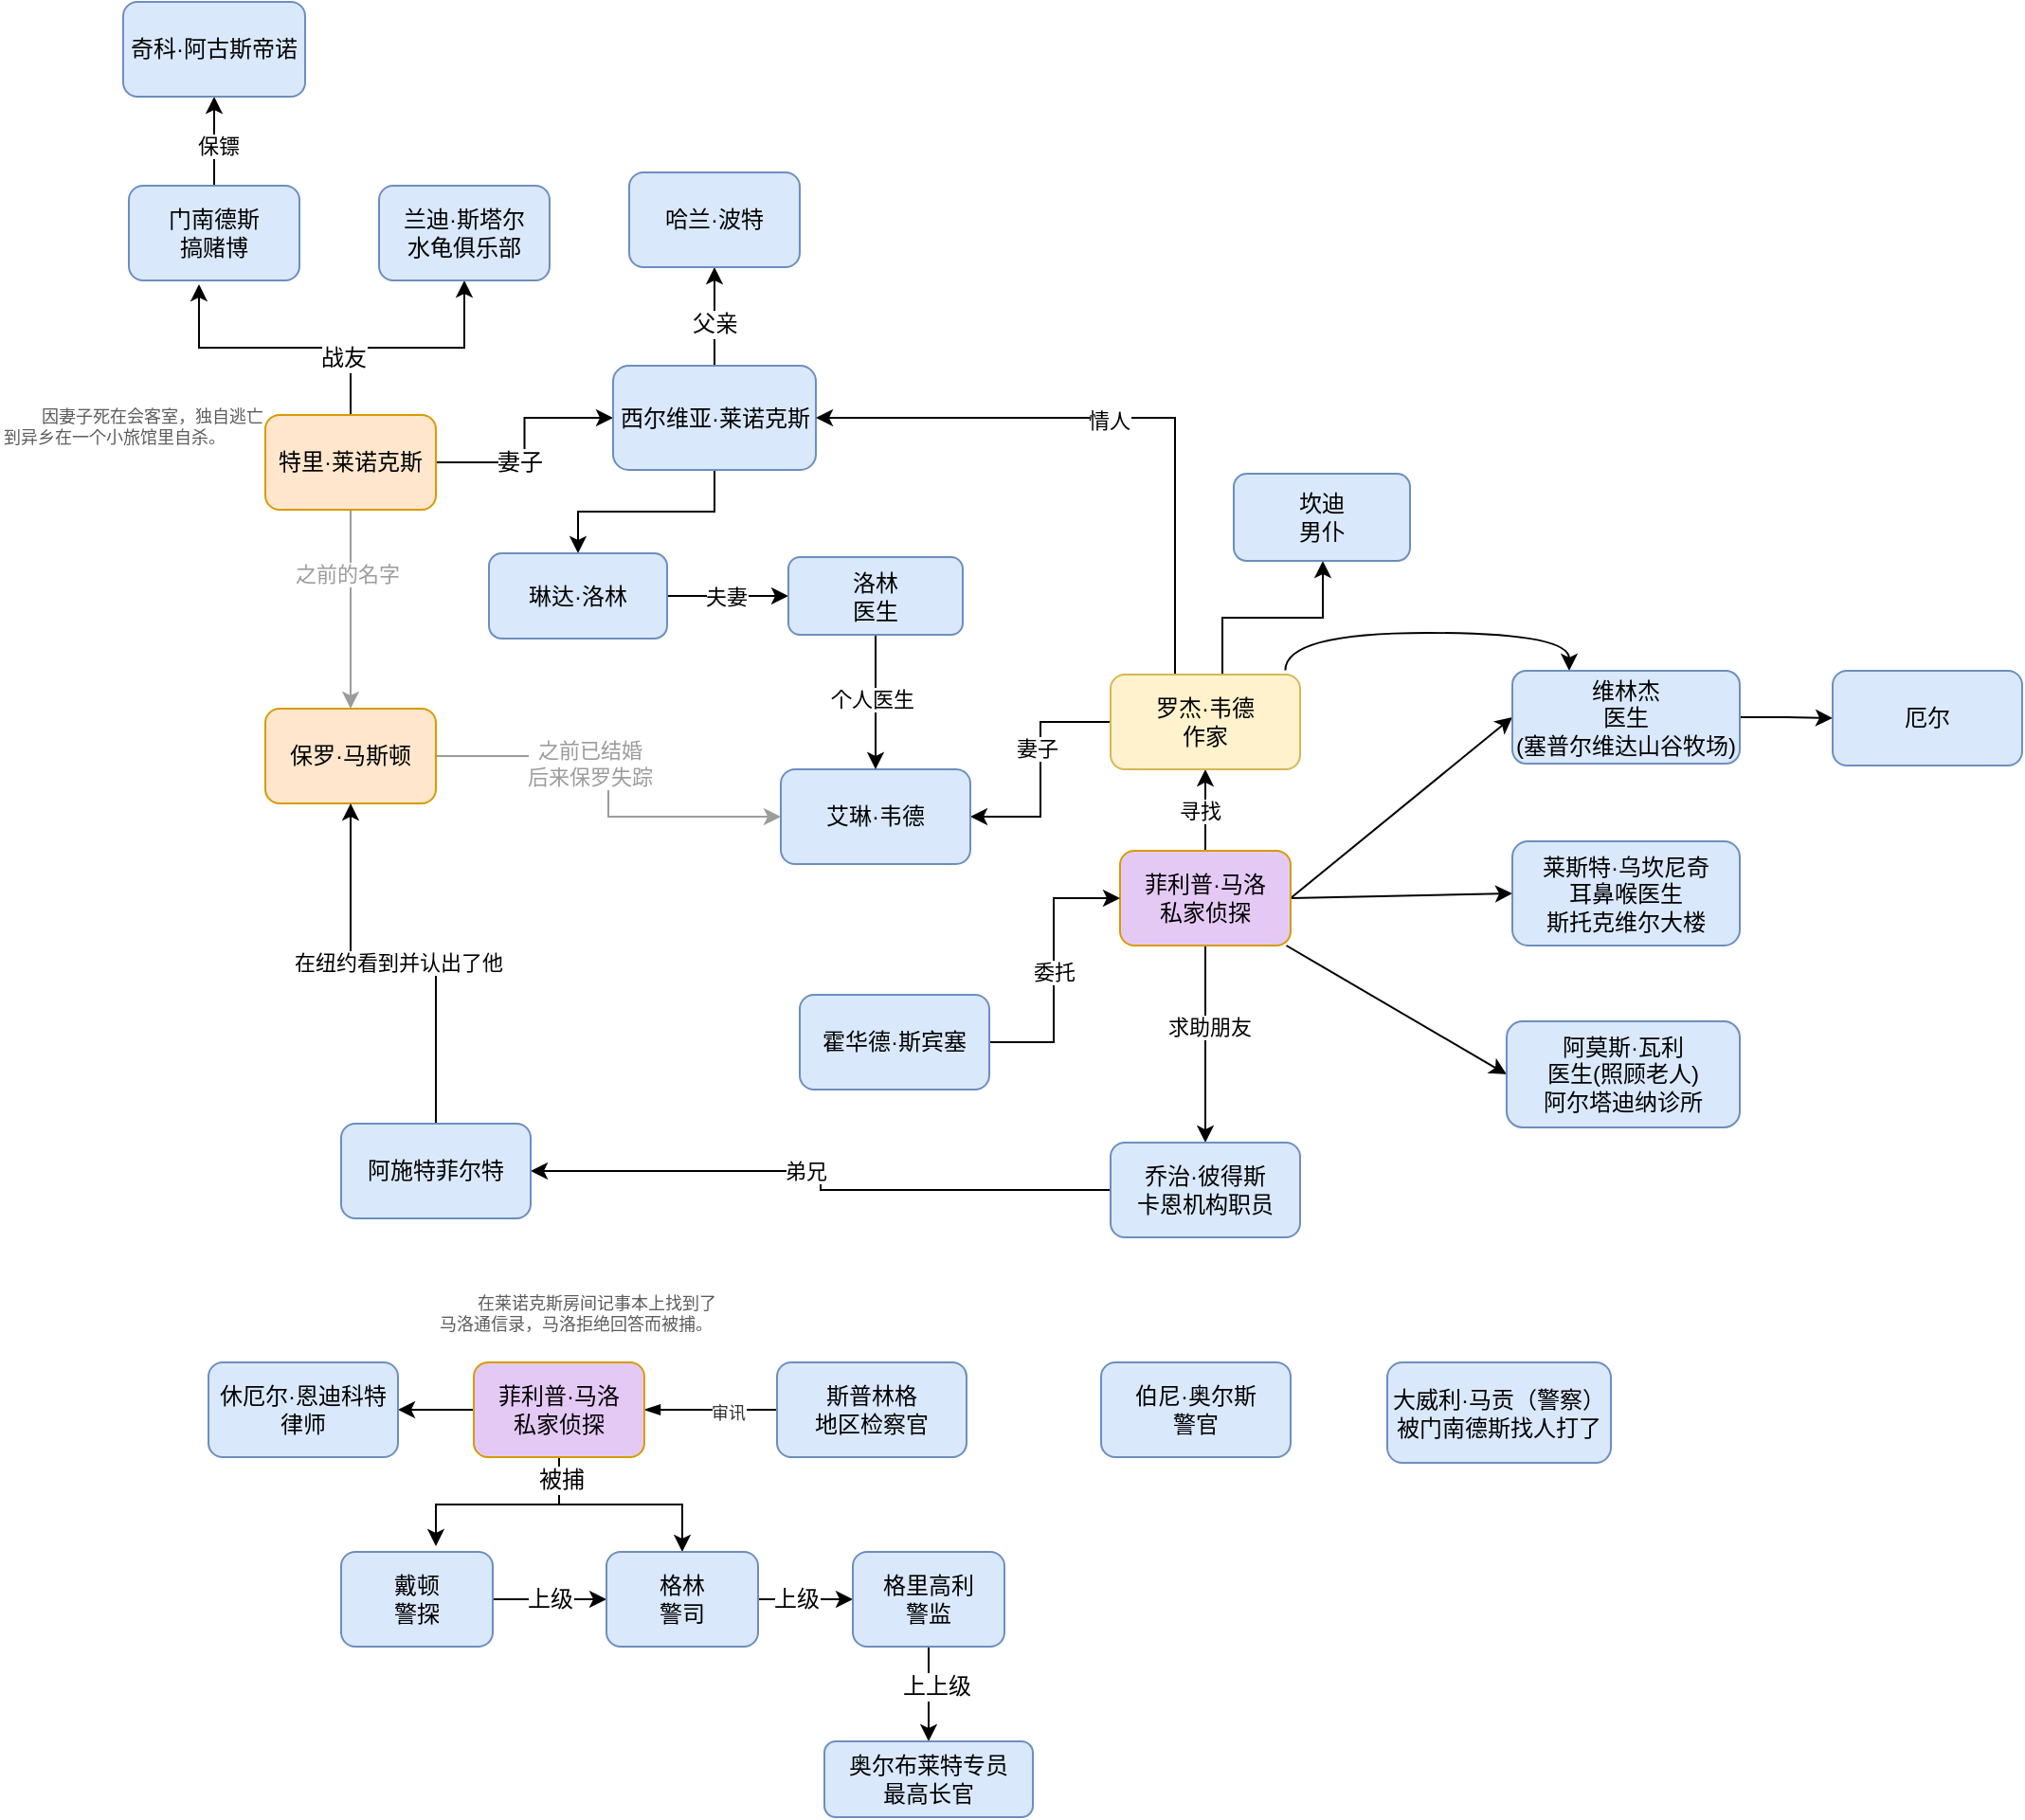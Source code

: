 <mxfile version="16.6.4" type="github">
  <diagram id="CegL4EQW-R6RfhR35Qjw" name="Page-1">
    <mxGraphModel dx="1252" dy="808" grid="0" gridSize="10" guides="1" tooltips="1" connect="1" arrows="1" fold="1" page="1" pageScale="1" pageWidth="827" pageHeight="1169" math="0" shadow="0">
      <root>
        <mxCell id="0" />
        <mxCell id="1" parent="0" />
        <mxCell id="zXV2b-s4_KGpaRB_lRhy-20" style="edgeStyle=orthogonalEdgeStyle;rounded=0;orthogonalLoop=1;jettySize=auto;html=1;entryX=0.625;entryY=-0.06;entryDx=0;entryDy=0;entryPerimeter=0;fontFamily=Helvetica;fontSize=12;fontColor=default;" parent="1" source="zXV2b-s4_KGpaRB_lRhy-1" target="zXV2b-s4_KGpaRB_lRhy-16" edge="1">
          <mxGeometry relative="1" as="geometry" />
        </mxCell>
        <mxCell id="zXV2b-s4_KGpaRB_lRhy-21" style="edgeStyle=orthogonalEdgeStyle;rounded=0;orthogonalLoop=1;jettySize=auto;html=1;entryX=0.5;entryY=0;entryDx=0;entryDy=0;fontFamily=Helvetica;fontSize=12;fontColor=default;" parent="1" source="zXV2b-s4_KGpaRB_lRhy-1" target="zXV2b-s4_KGpaRB_lRhy-18" edge="1">
          <mxGeometry relative="1" as="geometry" />
        </mxCell>
        <mxCell id="zXV2b-s4_KGpaRB_lRhy-22" value="被捕" style="edgeLabel;html=1;align=center;verticalAlign=middle;resizable=0;points=[];fontSize=12;fontFamily=Helvetica;fontColor=default;" parent="zXV2b-s4_KGpaRB_lRhy-21" vertex="1" connectable="0">
          <mxGeometry x="-0.788" y="1" relative="1" as="geometry">
            <mxPoint as="offset" />
          </mxGeometry>
        </mxCell>
        <mxCell id="zXV2b-s4_KGpaRB_lRhy-33" value="" style="edgeStyle=orthogonalEdgeStyle;rounded=0;orthogonalLoop=1;jettySize=auto;html=1;fontFamily=Helvetica;fontSize=9;fontColor=#5C5C5C;" parent="1" source="zXV2b-s4_KGpaRB_lRhy-1" target="zXV2b-s4_KGpaRB_lRhy-32" edge="1">
          <mxGeometry relative="1" as="geometry" />
        </mxCell>
        <mxCell id="zXV2b-s4_KGpaRB_lRhy-35" style="edgeStyle=orthogonalEdgeStyle;rounded=0;orthogonalLoop=1;jettySize=auto;html=1;entryX=0;entryY=0.5;entryDx=0;entryDy=0;fontFamily=Helvetica;fontSize=9;fontColor=#5C5C5C;startArrow=blockThin;startFill=1;endArrow=none;endFill=0;" parent="1" source="zXV2b-s4_KGpaRB_lRhy-1" target="zXV2b-s4_KGpaRB_lRhy-34" edge="1">
          <mxGeometry relative="1" as="geometry" />
        </mxCell>
        <mxCell id="zXV2b-s4_KGpaRB_lRhy-36" value="审讯" style="edgeLabel;html=1;align=center;verticalAlign=middle;resizable=0;points=[];fontSize=9;fontFamily=Helvetica;fontColor=#303030;" parent="zXV2b-s4_KGpaRB_lRhy-35" vertex="1" connectable="0">
          <mxGeometry x="0.246" y="-2" relative="1" as="geometry">
            <mxPoint as="offset" />
          </mxGeometry>
        </mxCell>
        <mxCell id="zXV2b-s4_KGpaRB_lRhy-1" value="菲利普·马洛&lt;br&gt;私家侦探" style="rounded=1;whiteSpace=wrap;html=1;fillColor=#E5C9F5;strokeColor=#d79b00;sketch=0;" parent="1" vertex="1">
          <mxGeometry x="309" y="754" width="90" height="50" as="geometry" />
        </mxCell>
        <mxCell id="zXV2b-s4_KGpaRB_lRhy-5" value="" style="edgeStyle=orthogonalEdgeStyle;rounded=0;orthogonalLoop=1;jettySize=auto;html=1;fontFamily=Helvetica;fontSize=12;fontColor=default;" parent="1" source="zXV2b-s4_KGpaRB_lRhy-2" target="zXV2b-s4_KGpaRB_lRhy-3" edge="1">
          <mxGeometry relative="1" as="geometry" />
        </mxCell>
        <mxCell id="zXV2b-s4_KGpaRB_lRhy-6" value="妻子" style="edgeLabel;html=1;align=center;verticalAlign=middle;resizable=0;points=[];fontSize=12;fontFamily=Helvetica;fontColor=default;" parent="zXV2b-s4_KGpaRB_lRhy-5" vertex="1" connectable="0">
          <mxGeometry x="-0.2" y="1" relative="1" as="geometry">
            <mxPoint x="-2" as="offset" />
          </mxGeometry>
        </mxCell>
        <mxCell id="zXV2b-s4_KGpaRB_lRhy-11" style="edgeStyle=orthogonalEdgeStyle;rounded=0;orthogonalLoop=1;jettySize=auto;html=1;entryX=0.5;entryY=1;entryDx=0;entryDy=0;fontFamily=Helvetica;fontSize=12;fontColor=default;" parent="1" source="zXV2b-s4_KGpaRB_lRhy-2" target="zXV2b-s4_KGpaRB_lRhy-10" edge="1">
          <mxGeometry relative="1" as="geometry" />
        </mxCell>
        <mxCell id="zXV2b-s4_KGpaRB_lRhy-12" style="edgeStyle=orthogonalEdgeStyle;rounded=0;orthogonalLoop=1;jettySize=auto;html=1;entryX=0.411;entryY=1.04;entryDx=0;entryDy=0;entryPerimeter=0;fontFamily=Helvetica;fontSize=12;fontColor=default;" parent="1" source="zXV2b-s4_KGpaRB_lRhy-2" target="zXV2b-s4_KGpaRB_lRhy-9" edge="1">
          <mxGeometry relative="1" as="geometry" />
        </mxCell>
        <mxCell id="zXV2b-s4_KGpaRB_lRhy-13" value="战友" style="edgeLabel;html=1;align=center;verticalAlign=middle;resizable=0;points=[];fontSize=12;fontFamily=Helvetica;fontColor=default;" parent="zXV2b-s4_KGpaRB_lRhy-12" vertex="1" connectable="0">
          <mxGeometry x="-0.6" y="4" relative="1" as="geometry">
            <mxPoint as="offset" />
          </mxGeometry>
        </mxCell>
        <mxCell id="AUqbcu5XN7x0_0K566Yw-7" value="" style="edgeStyle=orthogonalEdgeStyle;rounded=0;orthogonalLoop=1;jettySize=auto;html=1;strokeColor=#9C9C9C;" parent="1" source="zXV2b-s4_KGpaRB_lRhy-2" target="AUqbcu5XN7x0_0K566Yw-6" edge="1">
          <mxGeometry relative="1" as="geometry" />
        </mxCell>
        <mxCell id="AUqbcu5XN7x0_0K566Yw-8" value="之前的名字" style="edgeLabel;html=1;align=center;verticalAlign=middle;resizable=0;points=[];fontColor=#9C9C9C;" parent="AUqbcu5XN7x0_0K566Yw-7" vertex="1" connectable="0">
          <mxGeometry x="-0.413" y="1" relative="1" as="geometry">
            <mxPoint x="-3" y="3" as="offset" />
          </mxGeometry>
        </mxCell>
        <mxCell id="zXV2b-s4_KGpaRB_lRhy-2" value="特里·莱诺克斯" style="rounded=1;whiteSpace=wrap;html=1;fillColor=#ffe6cc;strokeColor=#d79b00;sketch=0;" parent="1" vertex="1">
          <mxGeometry x="199" y="254" width="90" height="50" as="geometry" />
        </mxCell>
        <mxCell id="zXV2b-s4_KGpaRB_lRhy-7" value="" style="edgeStyle=orthogonalEdgeStyle;rounded=0;orthogonalLoop=1;jettySize=auto;html=1;fontFamily=Helvetica;fontSize=12;fontColor=default;" parent="1" source="zXV2b-s4_KGpaRB_lRhy-3" target="zXV2b-s4_KGpaRB_lRhy-4" edge="1">
          <mxGeometry relative="1" as="geometry" />
        </mxCell>
        <mxCell id="zXV2b-s4_KGpaRB_lRhy-8" value="父亲" style="edgeLabel;html=1;align=center;verticalAlign=middle;resizable=0;points=[];fontSize=12;fontFamily=Helvetica;fontColor=default;" parent="zXV2b-s4_KGpaRB_lRhy-7" vertex="1" connectable="0">
          <mxGeometry x="-0.3" y="1" relative="1" as="geometry">
            <mxPoint x="1" y="-4" as="offset" />
          </mxGeometry>
        </mxCell>
        <mxCell id="AUqbcu5XN7x0_0K566Yw-15" style="edgeStyle=orthogonalEdgeStyle;rounded=0;orthogonalLoop=1;jettySize=auto;html=1;entryX=0.5;entryY=0;entryDx=0;entryDy=0;fontColor=#000000;strokeColor=#000000;" parent="1" source="zXV2b-s4_KGpaRB_lRhy-3" target="OKHKgyV5cpci6CY0Oe2W-1" edge="1">
          <mxGeometry relative="1" as="geometry" />
        </mxCell>
        <mxCell id="zXV2b-s4_KGpaRB_lRhy-3" value="西尔维亚·莱诺克斯" style="rounded=1;whiteSpace=wrap;html=1;fillColor=#dae8fc;strokeColor=#6c8ebf;sketch=0;" parent="1" vertex="1">
          <mxGeometry x="382.5" y="228" width="107" height="55" as="geometry" />
        </mxCell>
        <mxCell id="zXV2b-s4_KGpaRB_lRhy-4" value="哈兰·波特" style="rounded=1;whiteSpace=wrap;html=1;fillColor=#dae8fc;strokeColor=#6c8ebf;sketch=0;" parent="1" vertex="1">
          <mxGeometry x="391" y="126" width="90" height="50" as="geometry" />
        </mxCell>
        <mxCell id="zXV2b-s4_KGpaRB_lRhy-39" value="" style="edgeStyle=orthogonalEdgeStyle;rounded=0;orthogonalLoop=1;jettySize=auto;html=1;fontFamily=Helvetica;fontSize=9;fontColor=#5C5C5C;startArrow=none;startFill=0;endArrow=classic;endFill=1;" parent="1" source="zXV2b-s4_KGpaRB_lRhy-9" target="zXV2b-s4_KGpaRB_lRhy-38" edge="1">
          <mxGeometry relative="1" as="geometry" />
        </mxCell>
        <mxCell id="AUqbcu5XN7x0_0K566Yw-22" value="保镖" style="edgeLabel;html=1;align=center;verticalAlign=middle;resizable=0;points=[];fontColor=#000000;" parent="zXV2b-s4_KGpaRB_lRhy-39" vertex="1" connectable="0">
          <mxGeometry x="-0.121" y="-2" relative="1" as="geometry">
            <mxPoint y="-1" as="offset" />
          </mxGeometry>
        </mxCell>
        <mxCell id="zXV2b-s4_KGpaRB_lRhy-9" value="门南德斯&lt;br&gt;搞赌博" style="rounded=1;whiteSpace=wrap;html=1;fillColor=#dae8fc;strokeColor=#6c8ebf;sketch=0;" parent="1" vertex="1">
          <mxGeometry x="127" y="133" width="90" height="50" as="geometry" />
        </mxCell>
        <mxCell id="zXV2b-s4_KGpaRB_lRhy-14" value="&amp;nbsp; &amp;nbsp; &amp;nbsp; &amp;nbsp; 因妻子死在会客室，独自逃亡到异乡在一个小旅馆里自杀。" style="text;html=1;strokeColor=none;fillColor=none;align=left;verticalAlign=middle;whiteSpace=wrap;rounded=0;sketch=0;fontFamily=Helvetica;fontSize=9;fontColor=#5C5C5C;" parent="1" vertex="1">
          <mxGeometry x="59" y="235" width="140" height="50" as="geometry" />
        </mxCell>
        <mxCell id="zXV2b-s4_KGpaRB_lRhy-23" value="" style="edgeStyle=orthogonalEdgeStyle;rounded=0;orthogonalLoop=1;jettySize=auto;html=1;fontFamily=Helvetica;fontSize=12;fontColor=default;" parent="1" source="zXV2b-s4_KGpaRB_lRhy-16" target="zXV2b-s4_KGpaRB_lRhy-18" edge="1">
          <mxGeometry relative="1" as="geometry" />
        </mxCell>
        <mxCell id="zXV2b-s4_KGpaRB_lRhy-25" value="上级" style="edgeLabel;html=1;align=center;verticalAlign=middle;resizable=0;points=[];fontSize=12;fontFamily=Helvetica;fontColor=default;" parent="zXV2b-s4_KGpaRB_lRhy-23" vertex="1" connectable="0">
          <mxGeometry x="-0.3" y="-2" relative="1" as="geometry">
            <mxPoint x="9" y="-2" as="offset" />
          </mxGeometry>
        </mxCell>
        <mxCell id="zXV2b-s4_KGpaRB_lRhy-16" value="戴顿&lt;br&gt;警探" style="rounded=1;whiteSpace=wrap;html=1;fillColor=#dae8fc;strokeColor=#6c8ebf;sketch=0;" parent="1" vertex="1">
          <mxGeometry x="239" y="854" width="80" height="50" as="geometry" />
        </mxCell>
        <mxCell id="zXV2b-s4_KGpaRB_lRhy-24" value="" style="edgeStyle=orthogonalEdgeStyle;rounded=0;orthogonalLoop=1;jettySize=auto;html=1;fontFamily=Helvetica;fontSize=12;fontColor=default;" parent="1" source="zXV2b-s4_KGpaRB_lRhy-18" target="zXV2b-s4_KGpaRB_lRhy-19" edge="1">
          <mxGeometry relative="1" as="geometry" />
        </mxCell>
        <mxCell id="zXV2b-s4_KGpaRB_lRhy-26" value="上级" style="edgeLabel;html=1;align=center;verticalAlign=middle;resizable=0;points=[];fontSize=12;fontFamily=Helvetica;fontColor=default;" parent="zXV2b-s4_KGpaRB_lRhy-24" vertex="1" connectable="0">
          <mxGeometry x="0.28" y="-2" relative="1" as="geometry">
            <mxPoint x="-12" y="-2" as="offset" />
          </mxGeometry>
        </mxCell>
        <mxCell id="zXV2b-s4_KGpaRB_lRhy-18" value="格林&lt;br&gt;警司" style="rounded=1;whiteSpace=wrap;html=1;fillColor=#dae8fc;strokeColor=#6c8ebf;sketch=0;" parent="1" vertex="1">
          <mxGeometry x="379" y="854" width="80" height="50" as="geometry" />
        </mxCell>
        <mxCell id="zXV2b-s4_KGpaRB_lRhy-30" style="edgeStyle=orthogonalEdgeStyle;rounded=0;orthogonalLoop=1;jettySize=auto;html=1;entryX=0.5;entryY=0;entryDx=0;entryDy=0;fontFamily=Helvetica;fontSize=12;fontColor=default;" parent="1" source="zXV2b-s4_KGpaRB_lRhy-19" target="zXV2b-s4_KGpaRB_lRhy-29" edge="1">
          <mxGeometry relative="1" as="geometry" />
        </mxCell>
        <mxCell id="zXV2b-s4_KGpaRB_lRhy-31" value="上上级" style="edgeLabel;html=1;align=center;verticalAlign=middle;resizable=0;points=[];fontSize=12;fontFamily=Helvetica;fontColor=default;" parent="zXV2b-s4_KGpaRB_lRhy-30" vertex="1" connectable="0">
          <mxGeometry x="-0.16" y="4" relative="1" as="geometry">
            <mxPoint as="offset" />
          </mxGeometry>
        </mxCell>
        <mxCell id="zXV2b-s4_KGpaRB_lRhy-19" value="格里高利&lt;br&gt;警监" style="rounded=1;whiteSpace=wrap;html=1;fillColor=#dae8fc;strokeColor=#6c8ebf;sketch=0;" parent="1" vertex="1">
          <mxGeometry x="509" y="854" width="80" height="50" as="geometry" />
        </mxCell>
        <mxCell id="zXV2b-s4_KGpaRB_lRhy-29" value="奥尔布莱特专员&lt;br&gt;最高长官" style="rounded=1;whiteSpace=wrap;html=1;fillColor=#dae8fc;strokeColor=#6c8ebf;sketch=0;" parent="1" vertex="1">
          <mxGeometry x="494" y="954" width="110" height="40" as="geometry" />
        </mxCell>
        <mxCell id="zXV2b-s4_KGpaRB_lRhy-32" value="休厄尔·恩迪科特&lt;br&gt;律师" style="rounded=1;whiteSpace=wrap;html=1;fillColor=#dae8fc;strokeColor=#6c8ebf;sketch=0;" parent="1" vertex="1">
          <mxGeometry x="169" y="754" width="100" height="50" as="geometry" />
        </mxCell>
        <mxCell id="zXV2b-s4_KGpaRB_lRhy-34" value="斯普林格&lt;br&gt;地区检察官" style="rounded=1;whiteSpace=wrap;html=1;fillColor=#dae8fc;strokeColor=#6c8ebf;sketch=0;" parent="1" vertex="1">
          <mxGeometry x="469" y="754" width="100" height="50" as="geometry" />
        </mxCell>
        <mxCell id="zXV2b-s4_KGpaRB_lRhy-37" value="&amp;nbsp; &amp;nbsp; &amp;nbsp; &amp;nbsp; 在莱诺克斯房间记事本上找到了马洛通信录，马洛拒绝回答而被捕。" style="text;html=1;strokeColor=none;fillColor=none;align=left;verticalAlign=middle;whiteSpace=wrap;rounded=0;sketch=0;fontFamily=Helvetica;fontSize=9;fontColor=#5C5C5C;" parent="1" vertex="1">
          <mxGeometry x="289" y="698" width="150" height="60" as="geometry" />
        </mxCell>
        <mxCell id="zXV2b-s4_KGpaRB_lRhy-38" value="奇科·阿古斯帝诺" style="rounded=1;whiteSpace=wrap;html=1;fillColor=#dae8fc;strokeColor=#6c8ebf;sketch=0;" parent="1" vertex="1">
          <mxGeometry x="124" y="36" width="96" height="50" as="geometry" />
        </mxCell>
        <mxCell id="QYJHlzez14kCFpoKhCuW-12" value="" style="edgeStyle=orthogonalEdgeStyle;rounded=0;orthogonalLoop=1;jettySize=auto;html=1;" parent="1" source="QYJHlzez14kCFpoKhCuW-1" target="QYJHlzez14kCFpoKhCuW-11" edge="1">
          <mxGeometry relative="1" as="geometry" />
        </mxCell>
        <mxCell id="QYJHlzez14kCFpoKhCuW-15" value="求助朋友" style="edgeLabel;html=1;align=center;verticalAlign=middle;resizable=0;points=[];" parent="QYJHlzez14kCFpoKhCuW-12" vertex="1" connectable="0">
          <mxGeometry x="-0.273" y="4" relative="1" as="geometry">
            <mxPoint x="-2" y="5" as="offset" />
          </mxGeometry>
        </mxCell>
        <mxCell id="QYJHlzez14kCFpoKhCuW-14" value="" style="edgeStyle=orthogonalEdgeStyle;rounded=0;orthogonalLoop=1;jettySize=auto;html=1;" parent="1" source="QYJHlzez14kCFpoKhCuW-1" target="QYJHlzez14kCFpoKhCuW-5" edge="1">
          <mxGeometry relative="1" as="geometry" />
        </mxCell>
        <mxCell id="QYJHlzez14kCFpoKhCuW-16" value="寻找" style="edgeLabel;html=1;align=center;verticalAlign=middle;resizable=0;points=[];" parent="QYJHlzez14kCFpoKhCuW-14" vertex="1" connectable="0">
          <mxGeometry x="-0.118" y="3" relative="1" as="geometry">
            <mxPoint y="-2" as="offset" />
          </mxGeometry>
        </mxCell>
        <mxCell id="QYJHlzez14kCFpoKhCuW-22" style="rounded=0;orthogonalLoop=1;jettySize=auto;html=1;entryX=0;entryY=0.5;entryDx=0;entryDy=0;exitX=1;exitY=0.5;exitDx=0;exitDy=0;" parent="1" source="QYJHlzez14kCFpoKhCuW-1" target="QYJHlzez14kCFpoKhCuW-17" edge="1">
          <mxGeometry relative="1" as="geometry">
            <mxPoint x="741" y="509" as="sourcePoint" />
          </mxGeometry>
        </mxCell>
        <mxCell id="QYJHlzez14kCFpoKhCuW-23" style="edgeStyle=none;rounded=0;orthogonalLoop=1;jettySize=auto;html=1;entryX=0;entryY=0.5;entryDx=0;entryDy=0;" parent="1" source="QYJHlzez14kCFpoKhCuW-1" target="QYJHlzez14kCFpoKhCuW-18" edge="1">
          <mxGeometry relative="1" as="geometry" />
        </mxCell>
        <mxCell id="QYJHlzez14kCFpoKhCuW-24" style="edgeStyle=none;rounded=0;orthogonalLoop=1;jettySize=auto;html=1;entryX=0;entryY=0.5;entryDx=0;entryDy=0;exitX=1;exitY=0.5;exitDx=0;exitDy=0;" parent="1" source="QYJHlzez14kCFpoKhCuW-1" target="QYJHlzez14kCFpoKhCuW-19" edge="1">
          <mxGeometry relative="1" as="geometry" />
        </mxCell>
        <mxCell id="QYJHlzez14kCFpoKhCuW-1" value="菲利普·马洛&lt;br&gt;私家侦探" style="rounded=1;whiteSpace=wrap;html=1;fillColor=#E5C9F5;strokeColor=#d79b00;sketch=0;" parent="1" vertex="1">
          <mxGeometry x="650" y="484" width="90" height="50" as="geometry" />
        </mxCell>
        <mxCell id="QYJHlzez14kCFpoKhCuW-3" value="" style="edgeStyle=orthogonalEdgeStyle;rounded=0;orthogonalLoop=1;jettySize=auto;html=1;" parent="1" source="QYJHlzez14kCFpoKhCuW-2" target="QYJHlzez14kCFpoKhCuW-1" edge="1">
          <mxGeometry relative="1" as="geometry">
            <Array as="points">
              <mxPoint x="615" y="585" />
              <mxPoint x="615" y="509" />
            </Array>
          </mxGeometry>
        </mxCell>
        <mxCell id="QYJHlzez14kCFpoKhCuW-4" value="委托" style="edgeLabel;html=1;align=center;verticalAlign=middle;resizable=0;points=[];" parent="QYJHlzez14kCFpoKhCuW-3" vertex="1" connectable="0">
          <mxGeometry x="-0.018" relative="1" as="geometry">
            <mxPoint as="offset" />
          </mxGeometry>
        </mxCell>
        <mxCell id="QYJHlzez14kCFpoKhCuW-2" value="霍华德·斯宾塞" style="rounded=1;whiteSpace=wrap;html=1;fillColor=#dae8fc;strokeColor=#6c8ebf;sketch=0;" parent="1" vertex="1">
          <mxGeometry x="481" y="560" width="100" height="50" as="geometry" />
        </mxCell>
        <mxCell id="QYJHlzez14kCFpoKhCuW-9" value="" style="edgeStyle=orthogonalEdgeStyle;rounded=0;orthogonalLoop=1;jettySize=auto;html=1;" parent="1" source="QYJHlzez14kCFpoKhCuW-5" target="QYJHlzez14kCFpoKhCuW-8" edge="1">
          <mxGeometry relative="1" as="geometry" />
        </mxCell>
        <mxCell id="QYJHlzez14kCFpoKhCuW-10" value="妻子" style="edgeLabel;html=1;align=center;verticalAlign=middle;resizable=0;points=[];" parent="QYJHlzez14kCFpoKhCuW-9" vertex="1" connectable="0">
          <mxGeometry x="0.175" y="-1" relative="1" as="geometry">
            <mxPoint x="-1" y="-22" as="offset" />
          </mxGeometry>
        </mxCell>
        <mxCell id="JaJFs_54jTHyrrYmdzmP-2" value="" style="edgeStyle=orthogonalEdgeStyle;rounded=0;orthogonalLoop=1;jettySize=auto;html=1;" parent="1" source="QYJHlzez14kCFpoKhCuW-5" target="JaJFs_54jTHyrrYmdzmP-1" edge="1">
          <mxGeometry relative="1" as="geometry">
            <Array as="points">
              <mxPoint x="704" y="361" />
              <mxPoint x="757" y="361" />
            </Array>
          </mxGeometry>
        </mxCell>
        <mxCell id="JaJFs_54jTHyrrYmdzmP-3" value="" style="edgeStyle=orthogonalEdgeStyle;rounded=0;orthogonalLoop=1;jettySize=auto;html=1;exitX=0.922;exitY=-0.044;exitDx=0;exitDy=0;exitPerimeter=0;curved=1;entryX=0.25;entryY=0;entryDx=0;entryDy=0;" parent="1" source="QYJHlzez14kCFpoKhCuW-5" target="QYJHlzez14kCFpoKhCuW-17" edge="1">
          <mxGeometry relative="1" as="geometry">
            <Array as="points">
              <mxPoint x="737" y="369" />
              <mxPoint x="887" y="369" />
            </Array>
          </mxGeometry>
        </mxCell>
        <mxCell id="AUqbcu5XN7x0_0K566Yw-12" style="edgeStyle=orthogonalEdgeStyle;rounded=0;orthogonalLoop=1;jettySize=auto;html=1;entryX=1;entryY=0.5;entryDx=0;entryDy=0;fontColor=#000000;strokeColor=#000000;" parent="1" source="QYJHlzez14kCFpoKhCuW-5" target="zXV2b-s4_KGpaRB_lRhy-3" edge="1">
          <mxGeometry relative="1" as="geometry">
            <Array as="points">
              <mxPoint x="679" y="255" />
            </Array>
          </mxGeometry>
        </mxCell>
        <mxCell id="AUqbcu5XN7x0_0K566Yw-13" value="情人" style="edgeLabel;html=1;align=center;verticalAlign=middle;resizable=0;points=[];fontColor=#000000;" parent="AUqbcu5XN7x0_0K566Yw-12" vertex="1" connectable="0">
          <mxGeometry x="0.05" y="1" relative="1" as="geometry">
            <mxPoint as="offset" />
          </mxGeometry>
        </mxCell>
        <mxCell id="QYJHlzez14kCFpoKhCuW-5" value="罗杰·韦德&lt;br&gt;作家" style="rounded=1;whiteSpace=wrap;html=1;fillColor=#fff2cc;strokeColor=#d6b656;sketch=0;" parent="1" vertex="1">
          <mxGeometry x="645" y="391" width="100" height="50" as="geometry" />
        </mxCell>
        <mxCell id="QYJHlzez14kCFpoKhCuW-8" value="艾琳·韦德" style="rounded=1;whiteSpace=wrap;html=1;fillColor=#dae8fc;strokeColor=#6c8ebf;sketch=0;" parent="1" vertex="1">
          <mxGeometry x="471" y="441" width="100" height="50" as="geometry" />
        </mxCell>
        <mxCell id="ju60dMbB-8-XsTwD5VL5-2" style="edgeStyle=orthogonalEdgeStyle;rounded=0;orthogonalLoop=1;jettySize=auto;html=1;" parent="1" source="QYJHlzez14kCFpoKhCuW-11" target="ju60dMbB-8-XsTwD5VL5-1" edge="1">
          <mxGeometry relative="1" as="geometry" />
        </mxCell>
        <mxCell id="ju60dMbB-8-XsTwD5VL5-3" value="弟兄" style="edgeLabel;html=1;align=center;verticalAlign=middle;resizable=0;points=[];" parent="ju60dMbB-8-XsTwD5VL5-2" vertex="1" connectable="0">
          <mxGeometry x="0.082" relative="1" as="geometry">
            <mxPoint as="offset" />
          </mxGeometry>
        </mxCell>
        <mxCell id="QYJHlzez14kCFpoKhCuW-11" value="乔治·彼得斯&lt;br&gt;卡恩机构职员" style="rounded=1;whiteSpace=wrap;html=1;fillColor=#dae8fc;strokeColor=#6c8ebf;sketch=0;" parent="1" vertex="1">
          <mxGeometry x="645" y="638" width="100" height="50" as="geometry" />
        </mxCell>
        <mxCell id="QYJHlzez14kCFpoKhCuW-21" value="" style="edgeStyle=orthogonalEdgeStyle;rounded=0;orthogonalLoop=1;jettySize=auto;html=1;" parent="1" source="QYJHlzez14kCFpoKhCuW-17" target="QYJHlzez14kCFpoKhCuW-20" edge="1">
          <mxGeometry relative="1" as="geometry" />
        </mxCell>
        <mxCell id="QYJHlzez14kCFpoKhCuW-17" value="维林杰&lt;br&gt;医生&lt;br&gt;(塞普尔维达山谷牧场)" style="rounded=1;whiteSpace=wrap;html=1;fillColor=#dae8fc;strokeColor=#6c8ebf;sketch=0;" parent="1" vertex="1">
          <mxGeometry x="857" y="389" width="120" height="49" as="geometry" />
        </mxCell>
        <mxCell id="QYJHlzez14kCFpoKhCuW-18" value="阿莫斯·瓦利&lt;br&gt;医生(照顾老人)&lt;br&gt;阿尔塔迪纳诊所" style="rounded=1;whiteSpace=wrap;html=1;fillColor=#dae8fc;strokeColor=#6c8ebf;sketch=0;" parent="1" vertex="1">
          <mxGeometry x="854" y="574" width="123" height="56" as="geometry" />
        </mxCell>
        <mxCell id="QYJHlzez14kCFpoKhCuW-19" value="莱斯特·乌坎尼奇&lt;br&gt;耳鼻喉医生&lt;br&gt;斯托克维尔大楼" style="rounded=1;whiteSpace=wrap;html=1;fillColor=#dae8fc;strokeColor=#6c8ebf;sketch=0;" parent="1" vertex="1">
          <mxGeometry x="857" y="479" width="120" height="55" as="geometry" />
        </mxCell>
        <mxCell id="QYJHlzez14kCFpoKhCuW-20" value="厄尔" style="rounded=1;whiteSpace=wrap;html=1;fillColor=#dae8fc;strokeColor=#6c8ebf;sketch=0;" parent="1" vertex="1">
          <mxGeometry x="1026" y="389" width="100" height="50" as="geometry" />
        </mxCell>
        <mxCell id="JaJFs_54jTHyrrYmdzmP-1" value="坎迪&lt;br&gt;男仆" style="whiteSpace=wrap;html=1;fillColor=#dae8fc;strokeColor=#6c8ebf;rounded=1;sketch=0;" parent="1" vertex="1">
          <mxGeometry x="710" y="285" width="93" height="46" as="geometry" />
        </mxCell>
        <mxCell id="AUqbcu5XN7x0_0K566Yw-4" value="" style="edgeStyle=orthogonalEdgeStyle;rounded=0;orthogonalLoop=1;jettySize=auto;html=1;" parent="1" source="OKHKgyV5cpci6CY0Oe2W-1" target="AUqbcu5XN7x0_0K566Yw-3" edge="1">
          <mxGeometry relative="1" as="geometry" />
        </mxCell>
        <mxCell id="AUqbcu5XN7x0_0K566Yw-9" value="夫妻" style="edgeLabel;html=1;align=center;verticalAlign=middle;resizable=0;points=[];fontColor=#000000;" parent="AUqbcu5XN7x0_0K566Yw-4" vertex="1" connectable="0">
          <mxGeometry x="0.28" y="1" relative="1" as="geometry">
            <mxPoint x="-10" y="1" as="offset" />
          </mxGeometry>
        </mxCell>
        <mxCell id="OKHKgyV5cpci6CY0Oe2W-1" value="琳达·洛林" style="rounded=1;whiteSpace=wrap;html=1;fillColor=#dae8fc;strokeColor=#6c8ebf;sketch=0;" parent="1" vertex="1">
          <mxGeometry x="317" y="327" width="94" height="45" as="geometry" />
        </mxCell>
        <mxCell id="OKHKgyV5cpci6CY0Oe2W-4" value="大威利·马贡（警察）&lt;br&gt;被门南德斯找人打了" style="rounded=1;whiteSpace=wrap;html=1;fillColor=#dae8fc;strokeColor=#6c8ebf;sketch=0;" parent="1" vertex="1">
          <mxGeometry x="791" y="754" width="118" height="53" as="geometry" />
        </mxCell>
        <mxCell id="AUqbcu5XN7x0_0K566Yw-17" value="" style="edgeStyle=orthogonalEdgeStyle;rounded=0;orthogonalLoop=1;jettySize=auto;html=1;fontColor=#000000;strokeColor=#000000;" parent="1" source="AUqbcu5XN7x0_0K566Yw-3" target="QYJHlzez14kCFpoKhCuW-8" edge="1">
          <mxGeometry relative="1" as="geometry" />
        </mxCell>
        <mxCell id="AUqbcu5XN7x0_0K566Yw-18" value="个人医生" style="edgeLabel;html=1;align=center;verticalAlign=middle;resizable=0;points=[];fontColor=#000000;" parent="AUqbcu5XN7x0_0K566Yw-17" vertex="1" connectable="0">
          <mxGeometry x="-0.052" y="-2" relative="1" as="geometry">
            <mxPoint as="offset" />
          </mxGeometry>
        </mxCell>
        <mxCell id="AUqbcu5XN7x0_0K566Yw-3" value="洛林&lt;br&gt;医生" style="rounded=1;whiteSpace=wrap;html=1;fillColor=#dae8fc;strokeColor=#6c8ebf;sketch=0;" parent="1" vertex="1">
          <mxGeometry x="475" y="329" width="92" height="41" as="geometry" />
        </mxCell>
        <mxCell id="AUqbcu5XN7x0_0K566Yw-16" style="edgeStyle=orthogonalEdgeStyle;rounded=0;orthogonalLoop=1;jettySize=auto;html=1;entryX=0;entryY=0.5;entryDx=0;entryDy=0;fontColor=#000000;strokeColor=#9C9C9C;" parent="1" source="AUqbcu5XN7x0_0K566Yw-6" target="QYJHlzez14kCFpoKhCuW-8" edge="1">
          <mxGeometry relative="1" as="geometry" />
        </mxCell>
        <mxCell id="AUqbcu5XN7x0_0K566Yw-19" value="之前已结婚&lt;br&gt;后来保罗失踪" style="edgeLabel;html=1;align=center;verticalAlign=middle;resizable=0;points=[];fontColor=#9C9C9C;" parent="AUqbcu5XN7x0_0K566Yw-16" vertex="1" connectable="0">
          <mxGeometry x="-0.234" y="-4" relative="1" as="geometry">
            <mxPoint x="-1" as="offset" />
          </mxGeometry>
        </mxCell>
        <mxCell id="AUqbcu5XN7x0_0K566Yw-6" value="保罗·马斯顿" style="rounded=1;whiteSpace=wrap;html=1;fillColor=#ffe6cc;strokeColor=#d79b00;sketch=0;" parent="1" vertex="1">
          <mxGeometry x="199" y="409" width="90" height="50" as="geometry" />
        </mxCell>
        <mxCell id="AUqbcu5XN7x0_0K566Yw-11" value="伯尼·奥尔斯&lt;br&gt;警官" style="rounded=1;whiteSpace=wrap;html=1;fillColor=#dae8fc;strokeColor=#6c8ebf;sketch=0;" parent="1" vertex="1">
          <mxGeometry x="640" y="754" width="100" height="50" as="geometry" />
        </mxCell>
        <mxCell id="zXV2b-s4_KGpaRB_lRhy-10" value="兰迪·斯塔尔&lt;br&gt;水龟俱乐部" style="rounded=1;whiteSpace=wrap;html=1;fillColor=#dae8fc;strokeColor=#6c8ebf;sketch=0;" parent="1" vertex="1">
          <mxGeometry x="259" y="133" width="90" height="50" as="geometry" />
        </mxCell>
        <mxCell id="ju60dMbB-8-XsTwD5VL5-4" style="edgeStyle=orthogonalEdgeStyle;rounded=0;orthogonalLoop=1;jettySize=auto;html=1;" parent="1" source="ju60dMbB-8-XsTwD5VL5-1" target="AUqbcu5XN7x0_0K566Yw-6" edge="1">
          <mxGeometry relative="1" as="geometry" />
        </mxCell>
        <mxCell id="ju60dMbB-8-XsTwD5VL5-5" value="在纽约看到并认出了他" style="edgeLabel;html=1;align=center;verticalAlign=middle;resizable=0;points=[];" parent="ju60dMbB-8-XsTwD5VL5-4" vertex="1" connectable="0">
          <mxGeometry x="-0.014" y="-1" relative="1" as="geometry">
            <mxPoint x="1" as="offset" />
          </mxGeometry>
        </mxCell>
        <mxCell id="ju60dMbB-8-XsTwD5VL5-1" value="阿施特菲尔特" style="rounded=1;whiteSpace=wrap;html=1;fillColor=#dae8fc;strokeColor=#6c8ebf;sketch=0;" parent="1" vertex="1">
          <mxGeometry x="239" y="628" width="100" height="50" as="geometry" />
        </mxCell>
      </root>
    </mxGraphModel>
  </diagram>
</mxfile>
